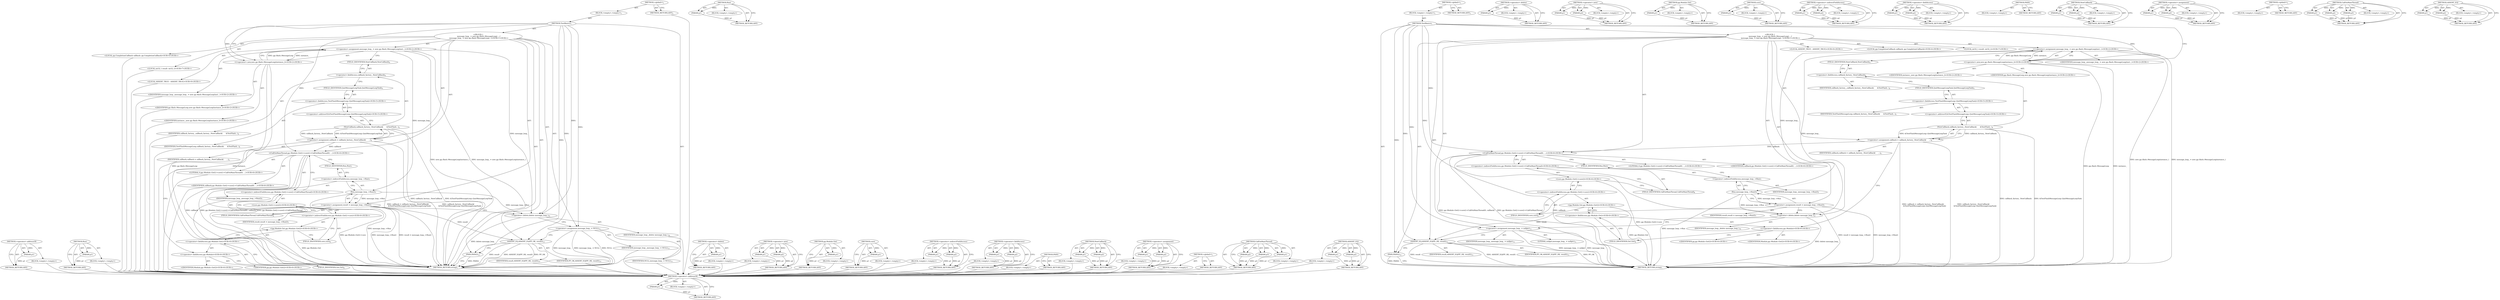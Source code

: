 digraph "ASSERT_EQ" {
vulnerable_106 [label=<(METHOD,&lt;operator&gt;.addressOf)>];
vulnerable_107 [label=<(PARAM,p1)>];
vulnerable_108 [label=<(BLOCK,&lt;empty&gt;,&lt;empty&gt;)>];
vulnerable_109 [label=<(METHOD_RETURN,ANY)>];
vulnerable_129 [label=<(METHOD,Run)>];
vulnerable_130 [label=<(PARAM,p1)>];
vulnerable_131 [label=<(BLOCK,&lt;empty&gt;,&lt;empty&gt;)>];
vulnerable_132 [label=<(METHOD_RETURN,ANY)>];
vulnerable_6 [label=<(METHOD,&lt;global&gt;)<SUB>1</SUB>>];
vulnerable_7 [label=<(BLOCK,&lt;empty&gt;,&lt;empty&gt;)<SUB>1</SUB>>];
vulnerable_8 [label=<(METHOD,TestBasics)<SUB>1</SUB>>];
vulnerable_9 [label="<(BLOCK,{
  message_loop_ = new pp::flash::MessageLoop(...,{
  message_loop_ = new pp::flash::MessageLoop(...)<SUB>1</SUB>>"];
vulnerable_10 [label="<(&lt;operator&gt;.assignment,message_loop_ = new pp::flash::MessageLoop(inst...)<SUB>2</SUB>>"];
vulnerable_11 [label="<(IDENTIFIER,message_loop_,message_loop_ = new pp::flash::MessageLoop(inst...)<SUB>2</SUB>>"];
vulnerable_12 [label="<(&lt;operator&gt;.new,new pp::flash::MessageLoop(instance_))<SUB>2</SUB>>"];
vulnerable_13 [label="<(IDENTIFIER,pp::flash::MessageLoop,new pp::flash::MessageLoop(instance_))<SUB>2</SUB>>"];
vulnerable_14 [label="<(IDENTIFIER,instance_,new pp::flash::MessageLoop(instance_))<SUB>2</SUB>>"];
vulnerable_15 [label="<(LOCAL,pp.CompletionCallback callback: pp.CompletionCallback)<SUB>4</SUB>>"];
vulnerable_16 [label=<(&lt;operator&gt;.assignment,callback = callback_factory_.NewCallback(
     ...)<SUB>4</SUB>>];
vulnerable_17 [label=<(IDENTIFIER,callback,callback = callback_factory_.NewCallback(
     ...)<SUB>4</SUB>>];
vulnerable_18 [label=<(NewCallback,callback_factory_.NewCallback(
      &amp;TestFlash...)<SUB>4</SUB>>];
vulnerable_19 [label=<(&lt;operator&gt;.fieldAccess,callback_factory_.NewCallback)<SUB>4</SUB>>];
vulnerable_20 [label=<(IDENTIFIER,callback_factory_,callback_factory_.NewCallback(
      &amp;TestFlash...)<SUB>4</SUB>>];
vulnerable_21 [label=<(FIELD_IDENTIFIER,NewCallback,NewCallback)<SUB>4</SUB>>];
vulnerable_22 [label="<(&lt;operator&gt;.addressOf,&amp;TestFlashMessageLoop::QuitMessageLoopTask)<SUB>5</SUB>>"];
vulnerable_23 [label="<(&lt;operator&gt;.fieldAccess,TestFlashMessageLoop::QuitMessageLoopTask)<SUB>5</SUB>>"];
vulnerable_24 [label=<(IDENTIFIER,TestFlashMessageLoop,callback_factory_.NewCallback(
      &amp;TestFlash...)<SUB>5</SUB>>];
vulnerable_25 [label=<(FIELD_IDENTIFIER,QuitMessageLoopTask,QuitMessageLoopTask)<SUB>5</SUB>>];
vulnerable_26 [label="<(CallOnMainThread,pp::Module::Get()-&gt;core()-&gt;CallOnMainThread(0, ...)<SUB>6</SUB>>"];
vulnerable_27 [label="<(&lt;operator&gt;.indirectFieldAccess,pp::Module::Get()-&gt;core()-&gt;CallOnMainThread)<SUB>6</SUB>>"];
vulnerable_28 [label="<(core,pp::Module::Get()-&gt;core())<SUB>6</SUB>>"];
vulnerable_29 [label="<(&lt;operator&gt;.indirectFieldAccess,pp::Module::Get()-&gt;core)<SUB>6</SUB>>"];
vulnerable_30 [label="<(pp.Module.Get,pp::Module::Get())<SUB>6</SUB>>"];
vulnerable_31 [label="<(&lt;operator&gt;.fieldAccess,pp::Module::Get)<SUB>6</SUB>>"];
vulnerable_32 [label="<(&lt;operator&gt;.fieldAccess,pp::Module)<SUB>6</SUB>>"];
vulnerable_33 [label="<(IDENTIFIER,pp,pp::Module::Get())<SUB>6</SUB>>"];
vulnerable_34 [label="<(IDENTIFIER,Module,pp::Module::Get())<SUB>6</SUB>>"];
vulnerable_35 [label=<(FIELD_IDENTIFIER,Get,Get)<SUB>6</SUB>>];
vulnerable_36 [label=<(FIELD_IDENTIFIER,core,core)<SUB>6</SUB>>];
vulnerable_37 [label=<(FIELD_IDENTIFIER,CallOnMainThread,CallOnMainThread)<SUB>6</SUB>>];
vulnerable_38 [label="<(LITERAL,0,pp::Module::Get()-&gt;core()-&gt;CallOnMainThread(0, ...)<SUB>6</SUB>>"];
vulnerable_39 [label="<(IDENTIFIER,callback,pp::Module::Get()-&gt;core()-&gt;CallOnMainThread(0, ...)<SUB>6</SUB>>"];
vulnerable_40 [label="<(LOCAL,int32_t result: int32_t)<SUB>7</SUB>>"];
vulnerable_41 [label=<(&lt;operator&gt;.assignment,result = message_loop_-&gt;Run())<SUB>7</SUB>>];
vulnerable_42 [label=<(IDENTIFIER,result,result = message_loop_-&gt;Run())<SUB>7</SUB>>];
vulnerable_43 [label=<(Run,message_loop_-&gt;Run())<SUB>7</SUB>>];
vulnerable_44 [label=<(&lt;operator&gt;.indirectFieldAccess,message_loop_-&gt;Run)<SUB>7</SUB>>];
vulnerable_45 [label=<(IDENTIFIER,message_loop_,message_loop_-&gt;Run())<SUB>7</SUB>>];
vulnerable_46 [label=<(FIELD_IDENTIFIER,Run,Run)<SUB>7</SUB>>];
vulnerable_47 [label="<(LOCAL,ASSERT_TRUE : ASSERT_TRUE)<SUB>9</SUB>>"];
vulnerable_48 [label=<(&lt;operator&gt;.delete,delete message_loop_)<SUB>10</SUB>>];
vulnerable_49 [label=<(IDENTIFIER,message_loop_,delete message_loop_)<SUB>10</SUB>>];
vulnerable_50 [label=<(&lt;operator&gt;.assignment,message_loop_ = NULL)<SUB>11</SUB>>];
vulnerable_51 [label=<(IDENTIFIER,message_loop_,message_loop_ = NULL)<SUB>11</SUB>>];
vulnerable_52 [label=<(IDENTIFIER,NULL,message_loop_ = NULL)<SUB>11</SUB>>];
vulnerable_53 [label=<(ASSERT_EQ,ASSERT_EQ(PP_OK, result))<SUB>13</SUB>>];
vulnerable_54 [label=<(IDENTIFIER,PP_OK,ASSERT_EQ(PP_OK, result))<SUB>13</SUB>>];
vulnerable_55 [label=<(IDENTIFIER,result,ASSERT_EQ(PP_OK, result))<SUB>13</SUB>>];
vulnerable_56 [label=<(PASS,PASS())<SUB>14</SUB>>];
vulnerable_57 [label=<(METHOD_RETURN,string)<SUB>1</SUB>>];
vulnerable_59 [label=<(METHOD_RETURN,ANY)<SUB>1</SUB>>];
vulnerable_133 [label=<(METHOD,&lt;operator&gt;.delete)>];
vulnerable_134 [label=<(PARAM,p1)>];
vulnerable_135 [label=<(BLOCK,&lt;empty&gt;,&lt;empty&gt;)>];
vulnerable_136 [label=<(METHOD_RETURN,ANY)>];
vulnerable_91 [label=<(METHOD,&lt;operator&gt;.new)>];
vulnerable_92 [label=<(PARAM,p1)>];
vulnerable_93 [label=<(PARAM,p2)>];
vulnerable_94 [label=<(BLOCK,&lt;empty&gt;,&lt;empty&gt;)>];
vulnerable_95 [label=<(METHOD_RETURN,ANY)>];
vulnerable_125 [label=<(METHOD,pp.Module.Get)>];
vulnerable_126 [label=<(PARAM,p1)>];
vulnerable_127 [label=<(BLOCK,&lt;empty&gt;,&lt;empty&gt;)>];
vulnerable_128 [label=<(METHOD_RETURN,ANY)>];
vulnerable_121 [label=<(METHOD,core)>];
vulnerable_122 [label=<(PARAM,p1)>];
vulnerable_123 [label=<(BLOCK,&lt;empty&gt;,&lt;empty&gt;)>];
vulnerable_124 [label=<(METHOD_RETURN,ANY)>];
vulnerable_116 [label=<(METHOD,&lt;operator&gt;.indirectFieldAccess)>];
vulnerable_117 [label=<(PARAM,p1)>];
vulnerable_118 [label=<(PARAM,p2)>];
vulnerable_119 [label=<(BLOCK,&lt;empty&gt;,&lt;empty&gt;)>];
vulnerable_120 [label=<(METHOD_RETURN,ANY)>];
vulnerable_101 [label=<(METHOD,&lt;operator&gt;.fieldAccess)>];
vulnerable_102 [label=<(PARAM,p1)>];
vulnerable_103 [label=<(PARAM,p2)>];
vulnerable_104 [label=<(BLOCK,&lt;empty&gt;,&lt;empty&gt;)>];
vulnerable_105 [label=<(METHOD_RETURN,ANY)>];
vulnerable_142 [label=<(METHOD,PASS)>];
vulnerable_143 [label=<(BLOCK,&lt;empty&gt;,&lt;empty&gt;)>];
vulnerable_144 [label=<(METHOD_RETURN,ANY)>];
vulnerable_96 [label=<(METHOD,NewCallback)>];
vulnerable_97 [label=<(PARAM,p1)>];
vulnerable_98 [label=<(PARAM,p2)>];
vulnerable_99 [label=<(BLOCK,&lt;empty&gt;,&lt;empty&gt;)>];
vulnerable_100 [label=<(METHOD_RETURN,ANY)>];
vulnerable_86 [label=<(METHOD,&lt;operator&gt;.assignment)>];
vulnerable_87 [label=<(PARAM,p1)>];
vulnerable_88 [label=<(PARAM,p2)>];
vulnerable_89 [label=<(BLOCK,&lt;empty&gt;,&lt;empty&gt;)>];
vulnerable_90 [label=<(METHOD_RETURN,ANY)>];
vulnerable_80 [label=<(METHOD,&lt;global&gt;)<SUB>1</SUB>>];
vulnerable_81 [label=<(BLOCK,&lt;empty&gt;,&lt;empty&gt;)>];
vulnerable_82 [label=<(METHOD_RETURN,ANY)>];
vulnerable_110 [label=<(METHOD,CallOnMainThread)>];
vulnerable_111 [label=<(PARAM,p1)>];
vulnerable_112 [label=<(PARAM,p2)>];
vulnerable_113 [label=<(PARAM,p3)>];
vulnerable_114 [label=<(BLOCK,&lt;empty&gt;,&lt;empty&gt;)>];
vulnerable_115 [label=<(METHOD_RETURN,ANY)>];
vulnerable_137 [label=<(METHOD,ASSERT_EQ)>];
vulnerable_138 [label=<(PARAM,p1)>];
vulnerable_139 [label=<(PARAM,p2)>];
vulnerable_140 [label=<(BLOCK,&lt;empty&gt;,&lt;empty&gt;)>];
vulnerable_141 [label=<(METHOD_RETURN,ANY)>];
fixed_108 [label=<(METHOD,&lt;operator&gt;.addressOf)>];
fixed_109 [label=<(PARAM,p1)>];
fixed_110 [label=<(BLOCK,&lt;empty&gt;,&lt;empty&gt;)>];
fixed_111 [label=<(METHOD_RETURN,ANY)>];
fixed_131 [label=<(METHOD,Run)>];
fixed_132 [label=<(PARAM,p1)>];
fixed_133 [label=<(BLOCK,&lt;empty&gt;,&lt;empty&gt;)>];
fixed_134 [label=<(METHOD_RETURN,ANY)>];
fixed_6 [label=<(METHOD,&lt;global&gt;)<SUB>1</SUB>>];
fixed_7 [label=<(BLOCK,&lt;empty&gt;,&lt;empty&gt;)<SUB>1</SUB>>];
fixed_8 [label=<(METHOD,TestBasics)<SUB>1</SUB>>];
fixed_9 [label="<(BLOCK,{
  message_loop_ = new pp::flash::MessageLoop(...,{
  message_loop_ = new pp::flash::MessageLoop(...)<SUB>1</SUB>>"];
fixed_10 [label="<(&lt;operator&gt;.assignment,message_loop_ = new pp::flash::MessageLoop(inst...)<SUB>2</SUB>>"];
fixed_11 [label="<(IDENTIFIER,message_loop_,message_loop_ = new pp::flash::MessageLoop(inst...)<SUB>2</SUB>>"];
fixed_12 [label="<(&lt;operator&gt;.new,new pp::flash::MessageLoop(instance_))<SUB>2</SUB>>"];
fixed_13 [label="<(IDENTIFIER,pp::flash::MessageLoop,new pp::flash::MessageLoop(instance_))<SUB>2</SUB>>"];
fixed_14 [label="<(IDENTIFIER,instance_,new pp::flash::MessageLoop(instance_))<SUB>2</SUB>>"];
fixed_15 [label="<(LOCAL,pp.CompletionCallback callback: pp.CompletionCallback)<SUB>4</SUB>>"];
fixed_16 [label=<(&lt;operator&gt;.assignment,callback = callback_factory_.NewCallback(
     ...)<SUB>4</SUB>>];
fixed_17 [label=<(IDENTIFIER,callback,callback = callback_factory_.NewCallback(
     ...)<SUB>4</SUB>>];
fixed_18 [label=<(NewCallback,callback_factory_.NewCallback(
      &amp;TestFlash...)<SUB>4</SUB>>];
fixed_19 [label=<(&lt;operator&gt;.fieldAccess,callback_factory_.NewCallback)<SUB>4</SUB>>];
fixed_20 [label=<(IDENTIFIER,callback_factory_,callback_factory_.NewCallback(
      &amp;TestFlash...)<SUB>4</SUB>>];
fixed_21 [label=<(FIELD_IDENTIFIER,NewCallback,NewCallback)<SUB>4</SUB>>];
fixed_22 [label="<(&lt;operator&gt;.addressOf,&amp;TestFlashMessageLoop::QuitMessageLoopTask)<SUB>5</SUB>>"];
fixed_23 [label="<(&lt;operator&gt;.fieldAccess,TestFlashMessageLoop::QuitMessageLoopTask)<SUB>5</SUB>>"];
fixed_24 [label=<(IDENTIFIER,TestFlashMessageLoop,callback_factory_.NewCallback(
      &amp;TestFlash...)<SUB>5</SUB>>];
fixed_25 [label=<(FIELD_IDENTIFIER,QuitMessageLoopTask,QuitMessageLoopTask)<SUB>5</SUB>>];
fixed_26 [label="<(CallOnMainThread,pp::Module::Get()-&gt;core()-&gt;CallOnMainThread(0, ...)<SUB>6</SUB>>"];
fixed_27 [label="<(&lt;operator&gt;.indirectFieldAccess,pp::Module::Get()-&gt;core()-&gt;CallOnMainThread)<SUB>6</SUB>>"];
fixed_28 [label="<(core,pp::Module::Get()-&gt;core())<SUB>6</SUB>>"];
fixed_29 [label="<(&lt;operator&gt;.indirectFieldAccess,pp::Module::Get()-&gt;core)<SUB>6</SUB>>"];
fixed_30 [label="<(pp.Module.Get,pp::Module::Get())<SUB>6</SUB>>"];
fixed_31 [label="<(&lt;operator&gt;.fieldAccess,pp::Module::Get)<SUB>6</SUB>>"];
fixed_32 [label="<(&lt;operator&gt;.fieldAccess,pp::Module)<SUB>6</SUB>>"];
fixed_33 [label="<(IDENTIFIER,pp,pp::Module::Get())<SUB>6</SUB>>"];
fixed_34 [label="<(IDENTIFIER,Module,pp::Module::Get())<SUB>6</SUB>>"];
fixed_35 [label=<(FIELD_IDENTIFIER,Get,Get)<SUB>6</SUB>>];
fixed_36 [label=<(FIELD_IDENTIFIER,core,core)<SUB>6</SUB>>];
fixed_37 [label=<(FIELD_IDENTIFIER,CallOnMainThread,CallOnMainThread)<SUB>6</SUB>>];
fixed_38 [label="<(LITERAL,0,pp::Module::Get()-&gt;core()-&gt;CallOnMainThread(0, ...)<SUB>6</SUB>>"];
fixed_39 [label="<(IDENTIFIER,callback,pp::Module::Get()-&gt;core()-&gt;CallOnMainThread(0, ...)<SUB>6</SUB>>"];
fixed_40 [label="<(LOCAL,int32_t result: int32_t)<SUB>7</SUB>>"];
fixed_41 [label=<(&lt;operator&gt;.assignment,result = message_loop_-&gt;Run())<SUB>7</SUB>>];
fixed_42 [label=<(IDENTIFIER,result,result = message_loop_-&gt;Run())<SUB>7</SUB>>];
fixed_43 [label=<(Run,message_loop_-&gt;Run())<SUB>7</SUB>>];
fixed_44 [label=<(&lt;operator&gt;.indirectFieldAccess,message_loop_-&gt;Run)<SUB>7</SUB>>];
fixed_45 [label=<(IDENTIFIER,message_loop_,message_loop_-&gt;Run())<SUB>7</SUB>>];
fixed_46 [label=<(FIELD_IDENTIFIER,Run,Run)<SUB>7</SUB>>];
fixed_47 [label="<(LOCAL,ASSERT_TRUE : ASSERT_TRUE)<SUB>9</SUB>>"];
fixed_48 [label=<(&lt;operator&gt;.delete,delete message_loop_)<SUB>10</SUB>>];
fixed_49 [label=<(IDENTIFIER,message_loop_,delete message_loop_)<SUB>10</SUB>>];
fixed_50 [label=<(&lt;operator&gt;.assignment,message_loop_ = nullptr)<SUB>11</SUB>>];
fixed_51 [label=<(IDENTIFIER,message_loop_,message_loop_ = nullptr)<SUB>11</SUB>>];
fixed_52 [label=<(LITERAL,nullptr,message_loop_ = nullptr)<SUB>11</SUB>>];
fixed_53 [label=<(ASSERT_EQ,ASSERT_EQ(PP_OK, result))<SUB>13</SUB>>];
fixed_54 [label=<(IDENTIFIER,PP_OK,ASSERT_EQ(PP_OK, result))<SUB>13</SUB>>];
fixed_55 [label=<(IDENTIFIER,result,ASSERT_EQ(PP_OK, result))<SUB>13</SUB>>];
fixed_56 [label=<(PASS,PASS())<SUB>14</SUB>>];
fixed_57 [label=<(METHOD_RETURN,string)<SUB>1</SUB>>];
fixed_59 [label=<(METHOD_RETURN,ANY)<SUB>1</SUB>>];
fixed_135 [label=<(METHOD,&lt;operator&gt;.delete)>];
fixed_136 [label=<(PARAM,p1)>];
fixed_137 [label=<(BLOCK,&lt;empty&gt;,&lt;empty&gt;)>];
fixed_138 [label=<(METHOD_RETURN,ANY)>];
fixed_93 [label=<(METHOD,&lt;operator&gt;.new)>];
fixed_94 [label=<(PARAM,p1)>];
fixed_95 [label=<(PARAM,p2)>];
fixed_96 [label=<(BLOCK,&lt;empty&gt;,&lt;empty&gt;)>];
fixed_97 [label=<(METHOD_RETURN,ANY)>];
fixed_127 [label=<(METHOD,pp.Module.Get)>];
fixed_128 [label=<(PARAM,p1)>];
fixed_129 [label=<(BLOCK,&lt;empty&gt;,&lt;empty&gt;)>];
fixed_130 [label=<(METHOD_RETURN,ANY)>];
fixed_123 [label=<(METHOD,core)>];
fixed_124 [label=<(PARAM,p1)>];
fixed_125 [label=<(BLOCK,&lt;empty&gt;,&lt;empty&gt;)>];
fixed_126 [label=<(METHOD_RETURN,ANY)>];
fixed_118 [label=<(METHOD,&lt;operator&gt;.indirectFieldAccess)>];
fixed_119 [label=<(PARAM,p1)>];
fixed_120 [label=<(PARAM,p2)>];
fixed_121 [label=<(BLOCK,&lt;empty&gt;,&lt;empty&gt;)>];
fixed_122 [label=<(METHOD_RETURN,ANY)>];
fixed_103 [label=<(METHOD,&lt;operator&gt;.fieldAccess)>];
fixed_104 [label=<(PARAM,p1)>];
fixed_105 [label=<(PARAM,p2)>];
fixed_106 [label=<(BLOCK,&lt;empty&gt;,&lt;empty&gt;)>];
fixed_107 [label=<(METHOD_RETURN,ANY)>];
fixed_144 [label=<(METHOD,PASS)>];
fixed_145 [label=<(BLOCK,&lt;empty&gt;,&lt;empty&gt;)>];
fixed_146 [label=<(METHOD_RETURN,ANY)>];
fixed_98 [label=<(METHOD,NewCallback)>];
fixed_99 [label=<(PARAM,p1)>];
fixed_100 [label=<(PARAM,p2)>];
fixed_101 [label=<(BLOCK,&lt;empty&gt;,&lt;empty&gt;)>];
fixed_102 [label=<(METHOD_RETURN,ANY)>];
fixed_88 [label=<(METHOD,&lt;operator&gt;.assignment)>];
fixed_89 [label=<(PARAM,p1)>];
fixed_90 [label=<(PARAM,p2)>];
fixed_91 [label=<(BLOCK,&lt;empty&gt;,&lt;empty&gt;)>];
fixed_92 [label=<(METHOD_RETURN,ANY)>];
fixed_82 [label=<(METHOD,&lt;global&gt;)<SUB>1</SUB>>];
fixed_83 [label=<(BLOCK,&lt;empty&gt;,&lt;empty&gt;)>];
fixed_84 [label=<(METHOD_RETURN,ANY)>];
fixed_112 [label=<(METHOD,CallOnMainThread)>];
fixed_113 [label=<(PARAM,p1)>];
fixed_114 [label=<(PARAM,p2)>];
fixed_115 [label=<(PARAM,p3)>];
fixed_116 [label=<(BLOCK,&lt;empty&gt;,&lt;empty&gt;)>];
fixed_117 [label=<(METHOD_RETURN,ANY)>];
fixed_139 [label=<(METHOD,ASSERT_EQ)>];
fixed_140 [label=<(PARAM,p1)>];
fixed_141 [label=<(PARAM,p2)>];
fixed_142 [label=<(BLOCK,&lt;empty&gt;,&lt;empty&gt;)>];
fixed_143 [label=<(METHOD_RETURN,ANY)>];
vulnerable_106 -> vulnerable_107  [key=0, label="AST: "];
vulnerable_106 -> vulnerable_107  [key=1, label="DDG: "];
vulnerable_106 -> vulnerable_108  [key=0, label="AST: "];
vulnerable_106 -> vulnerable_109  [key=0, label="AST: "];
vulnerable_106 -> vulnerable_109  [key=1, label="CFG: "];
vulnerable_107 -> vulnerable_109  [key=0, label="DDG: p1"];
vulnerable_108 -> fixed_108  [key=0];
vulnerable_109 -> fixed_108  [key=0];
vulnerable_129 -> vulnerable_130  [key=0, label="AST: "];
vulnerable_129 -> vulnerable_130  [key=1, label="DDG: "];
vulnerable_129 -> vulnerable_131  [key=0, label="AST: "];
vulnerable_129 -> vulnerable_132  [key=0, label="AST: "];
vulnerable_129 -> vulnerable_132  [key=1, label="CFG: "];
vulnerable_130 -> vulnerable_132  [key=0, label="DDG: p1"];
vulnerable_131 -> fixed_108  [key=0];
vulnerable_132 -> fixed_108  [key=0];
vulnerable_6 -> vulnerable_7  [key=0, label="AST: "];
vulnerable_6 -> vulnerable_59  [key=0, label="AST: "];
vulnerable_6 -> vulnerable_59  [key=1, label="CFG: "];
vulnerable_7 -> vulnerable_8  [key=0, label="AST: "];
vulnerable_8 -> vulnerable_9  [key=0, label="AST: "];
vulnerable_8 -> vulnerable_57  [key=0, label="AST: "];
vulnerable_8 -> vulnerable_12  [key=0, label="CFG: "];
vulnerable_8 -> vulnerable_12  [key=1, label="DDG: "];
vulnerable_8 -> vulnerable_50  [key=0, label="DDG: "];
vulnerable_8 -> vulnerable_56  [key=0, label="DDG: "];
vulnerable_8 -> vulnerable_26  [key=0, label="DDG: "];
vulnerable_8 -> vulnerable_48  [key=0, label="DDG: "];
vulnerable_8 -> vulnerable_53  [key=0, label="DDG: "];
vulnerable_9 -> vulnerable_10  [key=0, label="AST: "];
vulnerable_9 -> vulnerable_15  [key=0, label="AST: "];
vulnerable_9 -> vulnerable_16  [key=0, label="AST: "];
vulnerable_9 -> vulnerable_26  [key=0, label="AST: "];
vulnerable_9 -> vulnerable_40  [key=0, label="AST: "];
vulnerable_9 -> vulnerable_41  [key=0, label="AST: "];
vulnerable_9 -> vulnerable_47  [key=0, label="AST: "];
vulnerable_9 -> vulnerable_48  [key=0, label="AST: "];
vulnerable_9 -> vulnerable_50  [key=0, label="AST: "];
vulnerable_9 -> vulnerable_53  [key=0, label="AST: "];
vulnerable_9 -> vulnerable_56  [key=0, label="AST: "];
vulnerable_10 -> vulnerable_11  [key=0, label="AST: "];
vulnerable_10 -> vulnerable_12  [key=0, label="AST: "];
vulnerable_10 -> vulnerable_21  [key=0, label="CFG: "];
vulnerable_10 -> vulnerable_57  [key=0, label="DDG: new pp::flash::MessageLoop(instance_)"];
vulnerable_10 -> vulnerable_57  [key=1, label="DDG: message_loop_ = new pp::flash::MessageLoop(instance_)"];
vulnerable_10 -> vulnerable_48  [key=0, label="DDG: message_loop_"];
vulnerable_10 -> vulnerable_43  [key=0, label="DDG: message_loop_"];
vulnerable_11 -> fixed_108  [key=0];
vulnerable_12 -> vulnerable_13  [key=0, label="AST: "];
vulnerable_12 -> vulnerable_14  [key=0, label="AST: "];
vulnerable_12 -> vulnerable_10  [key=0, label="CFG: "];
vulnerable_12 -> vulnerable_10  [key=1, label="DDG: pp::flash::MessageLoop"];
vulnerable_12 -> vulnerable_10  [key=2, label="DDG: instance_"];
vulnerable_12 -> vulnerable_57  [key=0, label="DDG: instance_"];
vulnerable_12 -> vulnerable_57  [key=1, label="DDG: pp::flash::MessageLoop"];
vulnerable_13 -> fixed_108  [key=0];
vulnerable_14 -> fixed_108  [key=0];
vulnerable_15 -> fixed_108  [key=0];
vulnerable_16 -> vulnerable_17  [key=0, label="AST: "];
vulnerable_16 -> vulnerable_18  [key=0, label="AST: "];
vulnerable_16 -> vulnerable_32  [key=0, label="CFG: "];
vulnerable_16 -> vulnerable_57  [key=0, label="DDG: callback_factory_.NewCallback(
      &amp;TestFlashMessageLoop::QuitMessageLoopTask)"];
vulnerable_16 -> vulnerable_57  [key=1, label="DDG: callback = callback_factory_.NewCallback(
      &amp;TestFlashMessageLoop::QuitMessageLoopTask)"];
vulnerable_16 -> vulnerable_26  [key=0, label="DDG: callback"];
vulnerable_17 -> fixed_108  [key=0];
vulnerable_18 -> vulnerable_19  [key=0, label="AST: "];
vulnerable_18 -> vulnerable_22  [key=0, label="AST: "];
vulnerable_18 -> vulnerable_16  [key=0, label="CFG: "];
vulnerable_18 -> vulnerable_16  [key=1, label="DDG: callback_factory_.NewCallback"];
vulnerable_18 -> vulnerable_16  [key=2, label="DDG: &amp;TestFlashMessageLoop::QuitMessageLoopTask"];
vulnerable_18 -> vulnerable_57  [key=0, label="DDG: callback_factory_.NewCallback"];
vulnerable_18 -> vulnerable_57  [key=1, label="DDG: &amp;TestFlashMessageLoop::QuitMessageLoopTask"];
vulnerable_19 -> vulnerable_20  [key=0, label="AST: "];
vulnerable_19 -> vulnerable_21  [key=0, label="AST: "];
vulnerable_19 -> vulnerable_25  [key=0, label="CFG: "];
vulnerable_20 -> fixed_108  [key=0];
vulnerable_21 -> vulnerable_19  [key=0, label="CFG: "];
vulnerable_22 -> vulnerable_23  [key=0, label="AST: "];
vulnerable_22 -> vulnerable_18  [key=0, label="CFG: "];
vulnerable_23 -> vulnerable_24  [key=0, label="AST: "];
vulnerable_23 -> vulnerable_25  [key=0, label="AST: "];
vulnerable_23 -> vulnerable_22  [key=0, label="CFG: "];
vulnerable_24 -> fixed_108  [key=0];
vulnerable_25 -> vulnerable_23  [key=0, label="CFG: "];
vulnerable_26 -> vulnerable_27  [key=0, label="AST: "];
vulnerable_26 -> vulnerable_38  [key=0, label="AST: "];
vulnerable_26 -> vulnerable_39  [key=0, label="AST: "];
vulnerable_26 -> vulnerable_46  [key=0, label="CFG: "];
vulnerable_26 -> vulnerable_57  [key=0, label="DDG: pp::Module::Get()-&gt;core()-&gt;CallOnMainThread"];
vulnerable_26 -> vulnerable_57  [key=1, label="DDG: callback"];
vulnerable_26 -> vulnerable_57  [key=2, label="DDG: pp::Module::Get()-&gt;core()-&gt;CallOnMainThread(0, callback)"];
vulnerable_27 -> vulnerable_28  [key=0, label="AST: "];
vulnerable_27 -> vulnerable_37  [key=0, label="AST: "];
vulnerable_27 -> vulnerable_26  [key=0, label="CFG: "];
vulnerable_28 -> vulnerable_29  [key=0, label="AST: "];
vulnerable_28 -> vulnerable_37  [key=0, label="CFG: "];
vulnerable_28 -> vulnerable_57  [key=0, label="DDG: pp::Module::Get()-&gt;core"];
vulnerable_29 -> vulnerable_30  [key=0, label="AST: "];
vulnerable_29 -> vulnerable_36  [key=0, label="AST: "];
vulnerable_29 -> vulnerable_28  [key=0, label="CFG: "];
vulnerable_30 -> vulnerable_31  [key=0, label="AST: "];
vulnerable_30 -> vulnerable_36  [key=0, label="CFG: "];
vulnerable_30 -> vulnerable_57  [key=0, label="DDG: pp::Module::Get"];
vulnerable_31 -> vulnerable_32  [key=0, label="AST: "];
vulnerable_31 -> vulnerable_35  [key=0, label="AST: "];
vulnerable_31 -> vulnerable_30  [key=0, label="CFG: "];
vulnerable_32 -> vulnerable_33  [key=0, label="AST: "];
vulnerable_32 -> vulnerable_34  [key=0, label="AST: "];
vulnerable_32 -> vulnerable_35  [key=0, label="CFG: "];
vulnerable_33 -> fixed_108  [key=0];
vulnerable_34 -> fixed_108  [key=0];
vulnerable_35 -> vulnerable_31  [key=0, label="CFG: "];
vulnerable_36 -> vulnerable_29  [key=0, label="CFG: "];
vulnerable_37 -> vulnerable_27  [key=0, label="CFG: "];
vulnerable_38 -> fixed_108  [key=0];
vulnerable_39 -> fixed_108  [key=0];
vulnerable_40 -> fixed_108  [key=0];
vulnerable_41 -> vulnerable_42  [key=0, label="AST: "];
vulnerable_41 -> vulnerable_43  [key=0, label="AST: "];
vulnerable_41 -> vulnerable_48  [key=0, label="CFG: "];
vulnerable_41 -> vulnerable_57  [key=0, label="DDG: message_loop_-&gt;Run()"];
vulnerable_41 -> vulnerable_57  [key=1, label="DDG: result = message_loop_-&gt;Run()"];
vulnerable_41 -> vulnerable_53  [key=0, label="DDG: result"];
vulnerable_42 -> fixed_108  [key=0];
vulnerable_43 -> vulnerable_44  [key=0, label="AST: "];
vulnerable_43 -> vulnerable_41  [key=0, label="CFG: "];
vulnerable_43 -> vulnerable_41  [key=1, label="DDG: message_loop_-&gt;Run"];
vulnerable_43 -> vulnerable_57  [key=0, label="DDG: message_loop_-&gt;Run"];
vulnerable_43 -> vulnerable_48  [key=0, label="DDG: message_loop_-&gt;Run"];
vulnerable_44 -> vulnerable_45  [key=0, label="AST: "];
vulnerable_44 -> vulnerable_46  [key=0, label="AST: "];
vulnerable_44 -> vulnerable_43  [key=0, label="CFG: "];
vulnerable_45 -> fixed_108  [key=0];
vulnerable_46 -> vulnerable_44  [key=0, label="CFG: "];
vulnerable_47 -> fixed_108  [key=0];
vulnerable_48 -> vulnerable_49  [key=0, label="AST: "];
vulnerable_48 -> vulnerable_50  [key=0, label="CFG: "];
vulnerable_48 -> vulnerable_57  [key=0, label="DDG: delete message_loop_"];
vulnerable_49 -> fixed_108  [key=0];
vulnerable_50 -> vulnerable_51  [key=0, label="AST: "];
vulnerable_50 -> vulnerable_52  [key=0, label="AST: "];
vulnerable_50 -> vulnerable_53  [key=0, label="CFG: "];
vulnerable_50 -> vulnerable_57  [key=0, label="DDG: message_loop_"];
vulnerable_50 -> vulnerable_57  [key=1, label="DDG: message_loop_ = NULL"];
vulnerable_50 -> vulnerable_57  [key=2, label="DDG: NULL"];
vulnerable_51 -> fixed_108  [key=0];
vulnerable_52 -> fixed_108  [key=0];
vulnerable_53 -> vulnerable_54  [key=0, label="AST: "];
vulnerable_53 -> vulnerable_55  [key=0, label="AST: "];
vulnerable_53 -> vulnerable_56  [key=0, label="CFG: "];
vulnerable_53 -> vulnerable_57  [key=0, label="DDG: result"];
vulnerable_53 -> vulnerable_57  [key=1, label="DDG: ASSERT_EQ(PP_OK, result)"];
vulnerable_53 -> vulnerable_57  [key=2, label="DDG: PP_OK"];
vulnerable_54 -> fixed_108  [key=0];
vulnerable_55 -> fixed_108  [key=0];
vulnerable_56 -> vulnerable_57  [key=0, label="CFG: "];
vulnerable_56 -> vulnerable_57  [key=1, label="DDG: PASS()"];
vulnerable_57 -> fixed_108  [key=0];
vulnerable_59 -> fixed_108  [key=0];
vulnerable_133 -> vulnerable_134  [key=0, label="AST: "];
vulnerable_133 -> vulnerable_134  [key=1, label="DDG: "];
vulnerable_133 -> vulnerable_135  [key=0, label="AST: "];
vulnerable_133 -> vulnerable_136  [key=0, label="AST: "];
vulnerable_133 -> vulnerable_136  [key=1, label="CFG: "];
vulnerable_134 -> vulnerable_136  [key=0, label="DDG: p1"];
vulnerable_135 -> fixed_108  [key=0];
vulnerable_136 -> fixed_108  [key=0];
vulnerable_91 -> vulnerable_92  [key=0, label="AST: "];
vulnerable_91 -> vulnerable_92  [key=1, label="DDG: "];
vulnerable_91 -> vulnerable_94  [key=0, label="AST: "];
vulnerable_91 -> vulnerable_93  [key=0, label="AST: "];
vulnerable_91 -> vulnerable_93  [key=1, label="DDG: "];
vulnerable_91 -> vulnerable_95  [key=0, label="AST: "];
vulnerable_91 -> vulnerable_95  [key=1, label="CFG: "];
vulnerable_92 -> vulnerable_95  [key=0, label="DDG: p1"];
vulnerable_93 -> vulnerable_95  [key=0, label="DDG: p2"];
vulnerable_94 -> fixed_108  [key=0];
vulnerable_95 -> fixed_108  [key=0];
vulnerable_125 -> vulnerable_126  [key=0, label="AST: "];
vulnerable_125 -> vulnerable_126  [key=1, label="DDG: "];
vulnerable_125 -> vulnerable_127  [key=0, label="AST: "];
vulnerable_125 -> vulnerable_128  [key=0, label="AST: "];
vulnerable_125 -> vulnerable_128  [key=1, label="CFG: "];
vulnerable_126 -> vulnerable_128  [key=0, label="DDG: p1"];
vulnerable_127 -> fixed_108  [key=0];
vulnerable_128 -> fixed_108  [key=0];
vulnerable_121 -> vulnerable_122  [key=0, label="AST: "];
vulnerable_121 -> vulnerable_122  [key=1, label="DDG: "];
vulnerable_121 -> vulnerable_123  [key=0, label="AST: "];
vulnerable_121 -> vulnerable_124  [key=0, label="AST: "];
vulnerable_121 -> vulnerable_124  [key=1, label="CFG: "];
vulnerable_122 -> vulnerable_124  [key=0, label="DDG: p1"];
vulnerable_123 -> fixed_108  [key=0];
vulnerable_124 -> fixed_108  [key=0];
vulnerable_116 -> vulnerable_117  [key=0, label="AST: "];
vulnerable_116 -> vulnerable_117  [key=1, label="DDG: "];
vulnerable_116 -> vulnerable_119  [key=0, label="AST: "];
vulnerable_116 -> vulnerable_118  [key=0, label="AST: "];
vulnerable_116 -> vulnerable_118  [key=1, label="DDG: "];
vulnerable_116 -> vulnerable_120  [key=0, label="AST: "];
vulnerable_116 -> vulnerable_120  [key=1, label="CFG: "];
vulnerable_117 -> vulnerable_120  [key=0, label="DDG: p1"];
vulnerable_118 -> vulnerable_120  [key=0, label="DDG: p2"];
vulnerable_119 -> fixed_108  [key=0];
vulnerable_120 -> fixed_108  [key=0];
vulnerable_101 -> vulnerable_102  [key=0, label="AST: "];
vulnerable_101 -> vulnerable_102  [key=1, label="DDG: "];
vulnerable_101 -> vulnerable_104  [key=0, label="AST: "];
vulnerable_101 -> vulnerable_103  [key=0, label="AST: "];
vulnerable_101 -> vulnerable_103  [key=1, label="DDG: "];
vulnerable_101 -> vulnerable_105  [key=0, label="AST: "];
vulnerable_101 -> vulnerable_105  [key=1, label="CFG: "];
vulnerable_102 -> vulnerable_105  [key=0, label="DDG: p1"];
vulnerable_103 -> vulnerable_105  [key=0, label="DDG: p2"];
vulnerable_104 -> fixed_108  [key=0];
vulnerable_105 -> fixed_108  [key=0];
vulnerable_142 -> vulnerable_143  [key=0, label="AST: "];
vulnerable_142 -> vulnerable_144  [key=0, label="AST: "];
vulnerable_142 -> vulnerable_144  [key=1, label="CFG: "];
vulnerable_143 -> fixed_108  [key=0];
vulnerable_144 -> fixed_108  [key=0];
vulnerable_96 -> vulnerable_97  [key=0, label="AST: "];
vulnerable_96 -> vulnerable_97  [key=1, label="DDG: "];
vulnerable_96 -> vulnerable_99  [key=0, label="AST: "];
vulnerable_96 -> vulnerable_98  [key=0, label="AST: "];
vulnerable_96 -> vulnerable_98  [key=1, label="DDG: "];
vulnerable_96 -> vulnerable_100  [key=0, label="AST: "];
vulnerable_96 -> vulnerable_100  [key=1, label="CFG: "];
vulnerable_97 -> vulnerable_100  [key=0, label="DDG: p1"];
vulnerable_98 -> vulnerable_100  [key=0, label="DDG: p2"];
vulnerable_99 -> fixed_108  [key=0];
vulnerable_100 -> fixed_108  [key=0];
vulnerable_86 -> vulnerable_87  [key=0, label="AST: "];
vulnerable_86 -> vulnerable_87  [key=1, label="DDG: "];
vulnerable_86 -> vulnerable_89  [key=0, label="AST: "];
vulnerable_86 -> vulnerable_88  [key=0, label="AST: "];
vulnerable_86 -> vulnerable_88  [key=1, label="DDG: "];
vulnerable_86 -> vulnerable_90  [key=0, label="AST: "];
vulnerable_86 -> vulnerable_90  [key=1, label="CFG: "];
vulnerable_87 -> vulnerable_90  [key=0, label="DDG: p1"];
vulnerable_88 -> vulnerable_90  [key=0, label="DDG: p2"];
vulnerable_89 -> fixed_108  [key=0];
vulnerable_90 -> fixed_108  [key=0];
vulnerable_80 -> vulnerable_81  [key=0, label="AST: "];
vulnerable_80 -> vulnerable_82  [key=0, label="AST: "];
vulnerable_80 -> vulnerable_82  [key=1, label="CFG: "];
vulnerable_81 -> fixed_108  [key=0];
vulnerable_82 -> fixed_108  [key=0];
vulnerable_110 -> vulnerable_111  [key=0, label="AST: "];
vulnerable_110 -> vulnerable_111  [key=1, label="DDG: "];
vulnerable_110 -> vulnerable_114  [key=0, label="AST: "];
vulnerable_110 -> vulnerable_112  [key=0, label="AST: "];
vulnerable_110 -> vulnerable_112  [key=1, label="DDG: "];
vulnerable_110 -> vulnerable_115  [key=0, label="AST: "];
vulnerable_110 -> vulnerable_115  [key=1, label="CFG: "];
vulnerable_110 -> vulnerable_113  [key=0, label="AST: "];
vulnerable_110 -> vulnerable_113  [key=1, label="DDG: "];
vulnerable_111 -> vulnerable_115  [key=0, label="DDG: p1"];
vulnerable_112 -> vulnerable_115  [key=0, label="DDG: p2"];
vulnerable_113 -> vulnerable_115  [key=0, label="DDG: p3"];
vulnerable_114 -> fixed_108  [key=0];
vulnerable_115 -> fixed_108  [key=0];
vulnerable_137 -> vulnerable_138  [key=0, label="AST: "];
vulnerable_137 -> vulnerable_138  [key=1, label="DDG: "];
vulnerable_137 -> vulnerable_140  [key=0, label="AST: "];
vulnerable_137 -> vulnerable_139  [key=0, label="AST: "];
vulnerable_137 -> vulnerable_139  [key=1, label="DDG: "];
vulnerable_137 -> vulnerable_141  [key=0, label="AST: "];
vulnerable_137 -> vulnerable_141  [key=1, label="CFG: "];
vulnerable_138 -> vulnerable_141  [key=0, label="DDG: p1"];
vulnerable_139 -> vulnerable_141  [key=0, label="DDG: p2"];
vulnerable_140 -> fixed_108  [key=0];
vulnerable_141 -> fixed_108  [key=0];
fixed_108 -> fixed_109  [key=0, label="AST: "];
fixed_108 -> fixed_109  [key=1, label="DDG: "];
fixed_108 -> fixed_110  [key=0, label="AST: "];
fixed_108 -> fixed_111  [key=0, label="AST: "];
fixed_108 -> fixed_111  [key=1, label="CFG: "];
fixed_109 -> fixed_111  [key=0, label="DDG: p1"];
fixed_131 -> fixed_132  [key=0, label="AST: "];
fixed_131 -> fixed_132  [key=1, label="DDG: "];
fixed_131 -> fixed_133  [key=0, label="AST: "];
fixed_131 -> fixed_134  [key=0, label="AST: "];
fixed_131 -> fixed_134  [key=1, label="CFG: "];
fixed_132 -> fixed_134  [key=0, label="DDG: p1"];
fixed_6 -> fixed_7  [key=0, label="AST: "];
fixed_6 -> fixed_59  [key=0, label="AST: "];
fixed_6 -> fixed_59  [key=1, label="CFG: "];
fixed_7 -> fixed_8  [key=0, label="AST: "];
fixed_8 -> fixed_9  [key=0, label="AST: "];
fixed_8 -> fixed_57  [key=0, label="AST: "];
fixed_8 -> fixed_12  [key=0, label="CFG: "];
fixed_8 -> fixed_12  [key=1, label="DDG: "];
fixed_8 -> fixed_50  [key=0, label="DDG: "];
fixed_8 -> fixed_56  [key=0, label="DDG: "];
fixed_8 -> fixed_26  [key=0, label="DDG: "];
fixed_8 -> fixed_48  [key=0, label="DDG: "];
fixed_8 -> fixed_53  [key=0, label="DDG: "];
fixed_9 -> fixed_10  [key=0, label="AST: "];
fixed_9 -> fixed_15  [key=0, label="AST: "];
fixed_9 -> fixed_16  [key=0, label="AST: "];
fixed_9 -> fixed_26  [key=0, label="AST: "];
fixed_9 -> fixed_40  [key=0, label="AST: "];
fixed_9 -> fixed_41  [key=0, label="AST: "];
fixed_9 -> fixed_47  [key=0, label="AST: "];
fixed_9 -> fixed_48  [key=0, label="AST: "];
fixed_9 -> fixed_50  [key=0, label="AST: "];
fixed_9 -> fixed_53  [key=0, label="AST: "];
fixed_9 -> fixed_56  [key=0, label="AST: "];
fixed_10 -> fixed_11  [key=0, label="AST: "];
fixed_10 -> fixed_12  [key=0, label="AST: "];
fixed_10 -> fixed_21  [key=0, label="CFG: "];
fixed_10 -> fixed_57  [key=0, label="DDG: new pp::flash::MessageLoop(instance_)"];
fixed_10 -> fixed_57  [key=1, label="DDG: message_loop_ = new pp::flash::MessageLoop(instance_)"];
fixed_10 -> fixed_48  [key=0, label="DDG: message_loop_"];
fixed_10 -> fixed_43  [key=0, label="DDG: message_loop_"];
fixed_12 -> fixed_13  [key=0, label="AST: "];
fixed_12 -> fixed_14  [key=0, label="AST: "];
fixed_12 -> fixed_10  [key=0, label="CFG: "];
fixed_12 -> fixed_10  [key=1, label="DDG: pp::flash::MessageLoop"];
fixed_12 -> fixed_10  [key=2, label="DDG: instance_"];
fixed_12 -> fixed_57  [key=0, label="DDG: instance_"];
fixed_12 -> fixed_57  [key=1, label="DDG: pp::flash::MessageLoop"];
fixed_16 -> fixed_17  [key=0, label="AST: "];
fixed_16 -> fixed_18  [key=0, label="AST: "];
fixed_16 -> fixed_32  [key=0, label="CFG: "];
fixed_16 -> fixed_57  [key=0, label="DDG: callback_factory_.NewCallback(
      &amp;TestFlashMessageLoop::QuitMessageLoopTask)"];
fixed_16 -> fixed_57  [key=1, label="DDG: callback = callback_factory_.NewCallback(
      &amp;TestFlashMessageLoop::QuitMessageLoopTask)"];
fixed_16 -> fixed_26  [key=0, label="DDG: callback"];
fixed_18 -> fixed_19  [key=0, label="AST: "];
fixed_18 -> fixed_22  [key=0, label="AST: "];
fixed_18 -> fixed_16  [key=0, label="CFG: "];
fixed_18 -> fixed_16  [key=1, label="DDG: callback_factory_.NewCallback"];
fixed_18 -> fixed_16  [key=2, label="DDG: &amp;TestFlashMessageLoop::QuitMessageLoopTask"];
fixed_18 -> fixed_57  [key=0, label="DDG: callback_factory_.NewCallback"];
fixed_18 -> fixed_57  [key=1, label="DDG: &amp;TestFlashMessageLoop::QuitMessageLoopTask"];
fixed_19 -> fixed_20  [key=0, label="AST: "];
fixed_19 -> fixed_21  [key=0, label="AST: "];
fixed_19 -> fixed_25  [key=0, label="CFG: "];
fixed_21 -> fixed_19  [key=0, label="CFG: "];
fixed_22 -> fixed_23  [key=0, label="AST: "];
fixed_22 -> fixed_18  [key=0, label="CFG: "];
fixed_23 -> fixed_24  [key=0, label="AST: "];
fixed_23 -> fixed_25  [key=0, label="AST: "];
fixed_23 -> fixed_22  [key=0, label="CFG: "];
fixed_25 -> fixed_23  [key=0, label="CFG: "];
fixed_26 -> fixed_27  [key=0, label="AST: "];
fixed_26 -> fixed_38  [key=0, label="AST: "];
fixed_26 -> fixed_39  [key=0, label="AST: "];
fixed_26 -> fixed_46  [key=0, label="CFG: "];
fixed_26 -> fixed_57  [key=0, label="DDG: pp::Module::Get()-&gt;core()-&gt;CallOnMainThread"];
fixed_26 -> fixed_57  [key=1, label="DDG: callback"];
fixed_26 -> fixed_57  [key=2, label="DDG: pp::Module::Get()-&gt;core()-&gt;CallOnMainThread(0, callback)"];
fixed_27 -> fixed_28  [key=0, label="AST: "];
fixed_27 -> fixed_37  [key=0, label="AST: "];
fixed_27 -> fixed_26  [key=0, label="CFG: "];
fixed_28 -> fixed_29  [key=0, label="AST: "];
fixed_28 -> fixed_37  [key=0, label="CFG: "];
fixed_28 -> fixed_57  [key=0, label="DDG: pp::Module::Get()-&gt;core"];
fixed_29 -> fixed_30  [key=0, label="AST: "];
fixed_29 -> fixed_36  [key=0, label="AST: "];
fixed_29 -> fixed_28  [key=0, label="CFG: "];
fixed_30 -> fixed_31  [key=0, label="AST: "];
fixed_30 -> fixed_36  [key=0, label="CFG: "];
fixed_30 -> fixed_57  [key=0, label="DDG: pp::Module::Get"];
fixed_31 -> fixed_32  [key=0, label="AST: "];
fixed_31 -> fixed_35  [key=0, label="AST: "];
fixed_31 -> fixed_30  [key=0, label="CFG: "];
fixed_32 -> fixed_33  [key=0, label="AST: "];
fixed_32 -> fixed_34  [key=0, label="AST: "];
fixed_32 -> fixed_35  [key=0, label="CFG: "];
fixed_35 -> fixed_31  [key=0, label="CFG: "];
fixed_36 -> fixed_29  [key=0, label="CFG: "];
fixed_37 -> fixed_27  [key=0, label="CFG: "];
fixed_41 -> fixed_42  [key=0, label="AST: "];
fixed_41 -> fixed_43  [key=0, label="AST: "];
fixed_41 -> fixed_48  [key=0, label="CFG: "];
fixed_41 -> fixed_57  [key=0, label="DDG: message_loop_-&gt;Run()"];
fixed_41 -> fixed_57  [key=1, label="DDG: result = message_loop_-&gt;Run()"];
fixed_41 -> fixed_53  [key=0, label="DDG: result"];
fixed_43 -> fixed_44  [key=0, label="AST: "];
fixed_43 -> fixed_41  [key=0, label="CFG: "];
fixed_43 -> fixed_41  [key=1, label="DDG: message_loop_-&gt;Run"];
fixed_43 -> fixed_57  [key=0, label="DDG: message_loop_-&gt;Run"];
fixed_43 -> fixed_48  [key=0, label="DDG: message_loop_-&gt;Run"];
fixed_44 -> fixed_45  [key=0, label="AST: "];
fixed_44 -> fixed_46  [key=0, label="AST: "];
fixed_44 -> fixed_43  [key=0, label="CFG: "];
fixed_46 -> fixed_44  [key=0, label="CFG: "];
fixed_48 -> fixed_49  [key=0, label="AST: "];
fixed_48 -> fixed_50  [key=0, label="CFG: "];
fixed_48 -> fixed_57  [key=0, label="DDG: delete message_loop_"];
fixed_50 -> fixed_51  [key=0, label="AST: "];
fixed_50 -> fixed_52  [key=0, label="AST: "];
fixed_50 -> fixed_53  [key=0, label="CFG: "];
fixed_50 -> fixed_57  [key=0, label="DDG: message_loop_"];
fixed_50 -> fixed_57  [key=1, label="DDG: message_loop_ = nullptr"];
fixed_53 -> fixed_54  [key=0, label="AST: "];
fixed_53 -> fixed_55  [key=0, label="AST: "];
fixed_53 -> fixed_56  [key=0, label="CFG: "];
fixed_53 -> fixed_57  [key=0, label="DDG: result"];
fixed_53 -> fixed_57  [key=1, label="DDG: ASSERT_EQ(PP_OK, result)"];
fixed_53 -> fixed_57  [key=2, label="DDG: PP_OK"];
fixed_56 -> fixed_57  [key=0, label="CFG: "];
fixed_56 -> fixed_57  [key=1, label="DDG: PASS()"];
fixed_135 -> fixed_136  [key=0, label="AST: "];
fixed_135 -> fixed_136  [key=1, label="DDG: "];
fixed_135 -> fixed_137  [key=0, label="AST: "];
fixed_135 -> fixed_138  [key=0, label="AST: "];
fixed_135 -> fixed_138  [key=1, label="CFG: "];
fixed_136 -> fixed_138  [key=0, label="DDG: p1"];
fixed_93 -> fixed_94  [key=0, label="AST: "];
fixed_93 -> fixed_94  [key=1, label="DDG: "];
fixed_93 -> fixed_96  [key=0, label="AST: "];
fixed_93 -> fixed_95  [key=0, label="AST: "];
fixed_93 -> fixed_95  [key=1, label="DDG: "];
fixed_93 -> fixed_97  [key=0, label="AST: "];
fixed_93 -> fixed_97  [key=1, label="CFG: "];
fixed_94 -> fixed_97  [key=0, label="DDG: p1"];
fixed_95 -> fixed_97  [key=0, label="DDG: p2"];
fixed_127 -> fixed_128  [key=0, label="AST: "];
fixed_127 -> fixed_128  [key=1, label="DDG: "];
fixed_127 -> fixed_129  [key=0, label="AST: "];
fixed_127 -> fixed_130  [key=0, label="AST: "];
fixed_127 -> fixed_130  [key=1, label="CFG: "];
fixed_128 -> fixed_130  [key=0, label="DDG: p1"];
fixed_123 -> fixed_124  [key=0, label="AST: "];
fixed_123 -> fixed_124  [key=1, label="DDG: "];
fixed_123 -> fixed_125  [key=0, label="AST: "];
fixed_123 -> fixed_126  [key=0, label="AST: "];
fixed_123 -> fixed_126  [key=1, label="CFG: "];
fixed_124 -> fixed_126  [key=0, label="DDG: p1"];
fixed_118 -> fixed_119  [key=0, label="AST: "];
fixed_118 -> fixed_119  [key=1, label="DDG: "];
fixed_118 -> fixed_121  [key=0, label="AST: "];
fixed_118 -> fixed_120  [key=0, label="AST: "];
fixed_118 -> fixed_120  [key=1, label="DDG: "];
fixed_118 -> fixed_122  [key=0, label="AST: "];
fixed_118 -> fixed_122  [key=1, label="CFG: "];
fixed_119 -> fixed_122  [key=0, label="DDG: p1"];
fixed_120 -> fixed_122  [key=0, label="DDG: p2"];
fixed_103 -> fixed_104  [key=0, label="AST: "];
fixed_103 -> fixed_104  [key=1, label="DDG: "];
fixed_103 -> fixed_106  [key=0, label="AST: "];
fixed_103 -> fixed_105  [key=0, label="AST: "];
fixed_103 -> fixed_105  [key=1, label="DDG: "];
fixed_103 -> fixed_107  [key=0, label="AST: "];
fixed_103 -> fixed_107  [key=1, label="CFG: "];
fixed_104 -> fixed_107  [key=0, label="DDG: p1"];
fixed_105 -> fixed_107  [key=0, label="DDG: p2"];
fixed_144 -> fixed_145  [key=0, label="AST: "];
fixed_144 -> fixed_146  [key=0, label="AST: "];
fixed_144 -> fixed_146  [key=1, label="CFG: "];
fixed_98 -> fixed_99  [key=0, label="AST: "];
fixed_98 -> fixed_99  [key=1, label="DDG: "];
fixed_98 -> fixed_101  [key=0, label="AST: "];
fixed_98 -> fixed_100  [key=0, label="AST: "];
fixed_98 -> fixed_100  [key=1, label="DDG: "];
fixed_98 -> fixed_102  [key=0, label="AST: "];
fixed_98 -> fixed_102  [key=1, label="CFG: "];
fixed_99 -> fixed_102  [key=0, label="DDG: p1"];
fixed_100 -> fixed_102  [key=0, label="DDG: p2"];
fixed_88 -> fixed_89  [key=0, label="AST: "];
fixed_88 -> fixed_89  [key=1, label="DDG: "];
fixed_88 -> fixed_91  [key=0, label="AST: "];
fixed_88 -> fixed_90  [key=0, label="AST: "];
fixed_88 -> fixed_90  [key=1, label="DDG: "];
fixed_88 -> fixed_92  [key=0, label="AST: "];
fixed_88 -> fixed_92  [key=1, label="CFG: "];
fixed_89 -> fixed_92  [key=0, label="DDG: p1"];
fixed_90 -> fixed_92  [key=0, label="DDG: p2"];
fixed_82 -> fixed_83  [key=0, label="AST: "];
fixed_82 -> fixed_84  [key=0, label="AST: "];
fixed_82 -> fixed_84  [key=1, label="CFG: "];
fixed_112 -> fixed_113  [key=0, label="AST: "];
fixed_112 -> fixed_113  [key=1, label="DDG: "];
fixed_112 -> fixed_116  [key=0, label="AST: "];
fixed_112 -> fixed_114  [key=0, label="AST: "];
fixed_112 -> fixed_114  [key=1, label="DDG: "];
fixed_112 -> fixed_117  [key=0, label="AST: "];
fixed_112 -> fixed_117  [key=1, label="CFG: "];
fixed_112 -> fixed_115  [key=0, label="AST: "];
fixed_112 -> fixed_115  [key=1, label="DDG: "];
fixed_113 -> fixed_117  [key=0, label="DDG: p1"];
fixed_114 -> fixed_117  [key=0, label="DDG: p2"];
fixed_115 -> fixed_117  [key=0, label="DDG: p3"];
fixed_139 -> fixed_140  [key=0, label="AST: "];
fixed_139 -> fixed_140  [key=1, label="DDG: "];
fixed_139 -> fixed_142  [key=0, label="AST: "];
fixed_139 -> fixed_141  [key=0, label="AST: "];
fixed_139 -> fixed_141  [key=1, label="DDG: "];
fixed_139 -> fixed_143  [key=0, label="AST: "];
fixed_139 -> fixed_143  [key=1, label="CFG: "];
fixed_140 -> fixed_143  [key=0, label="DDG: p1"];
fixed_141 -> fixed_143  [key=0, label="DDG: p2"];
}
